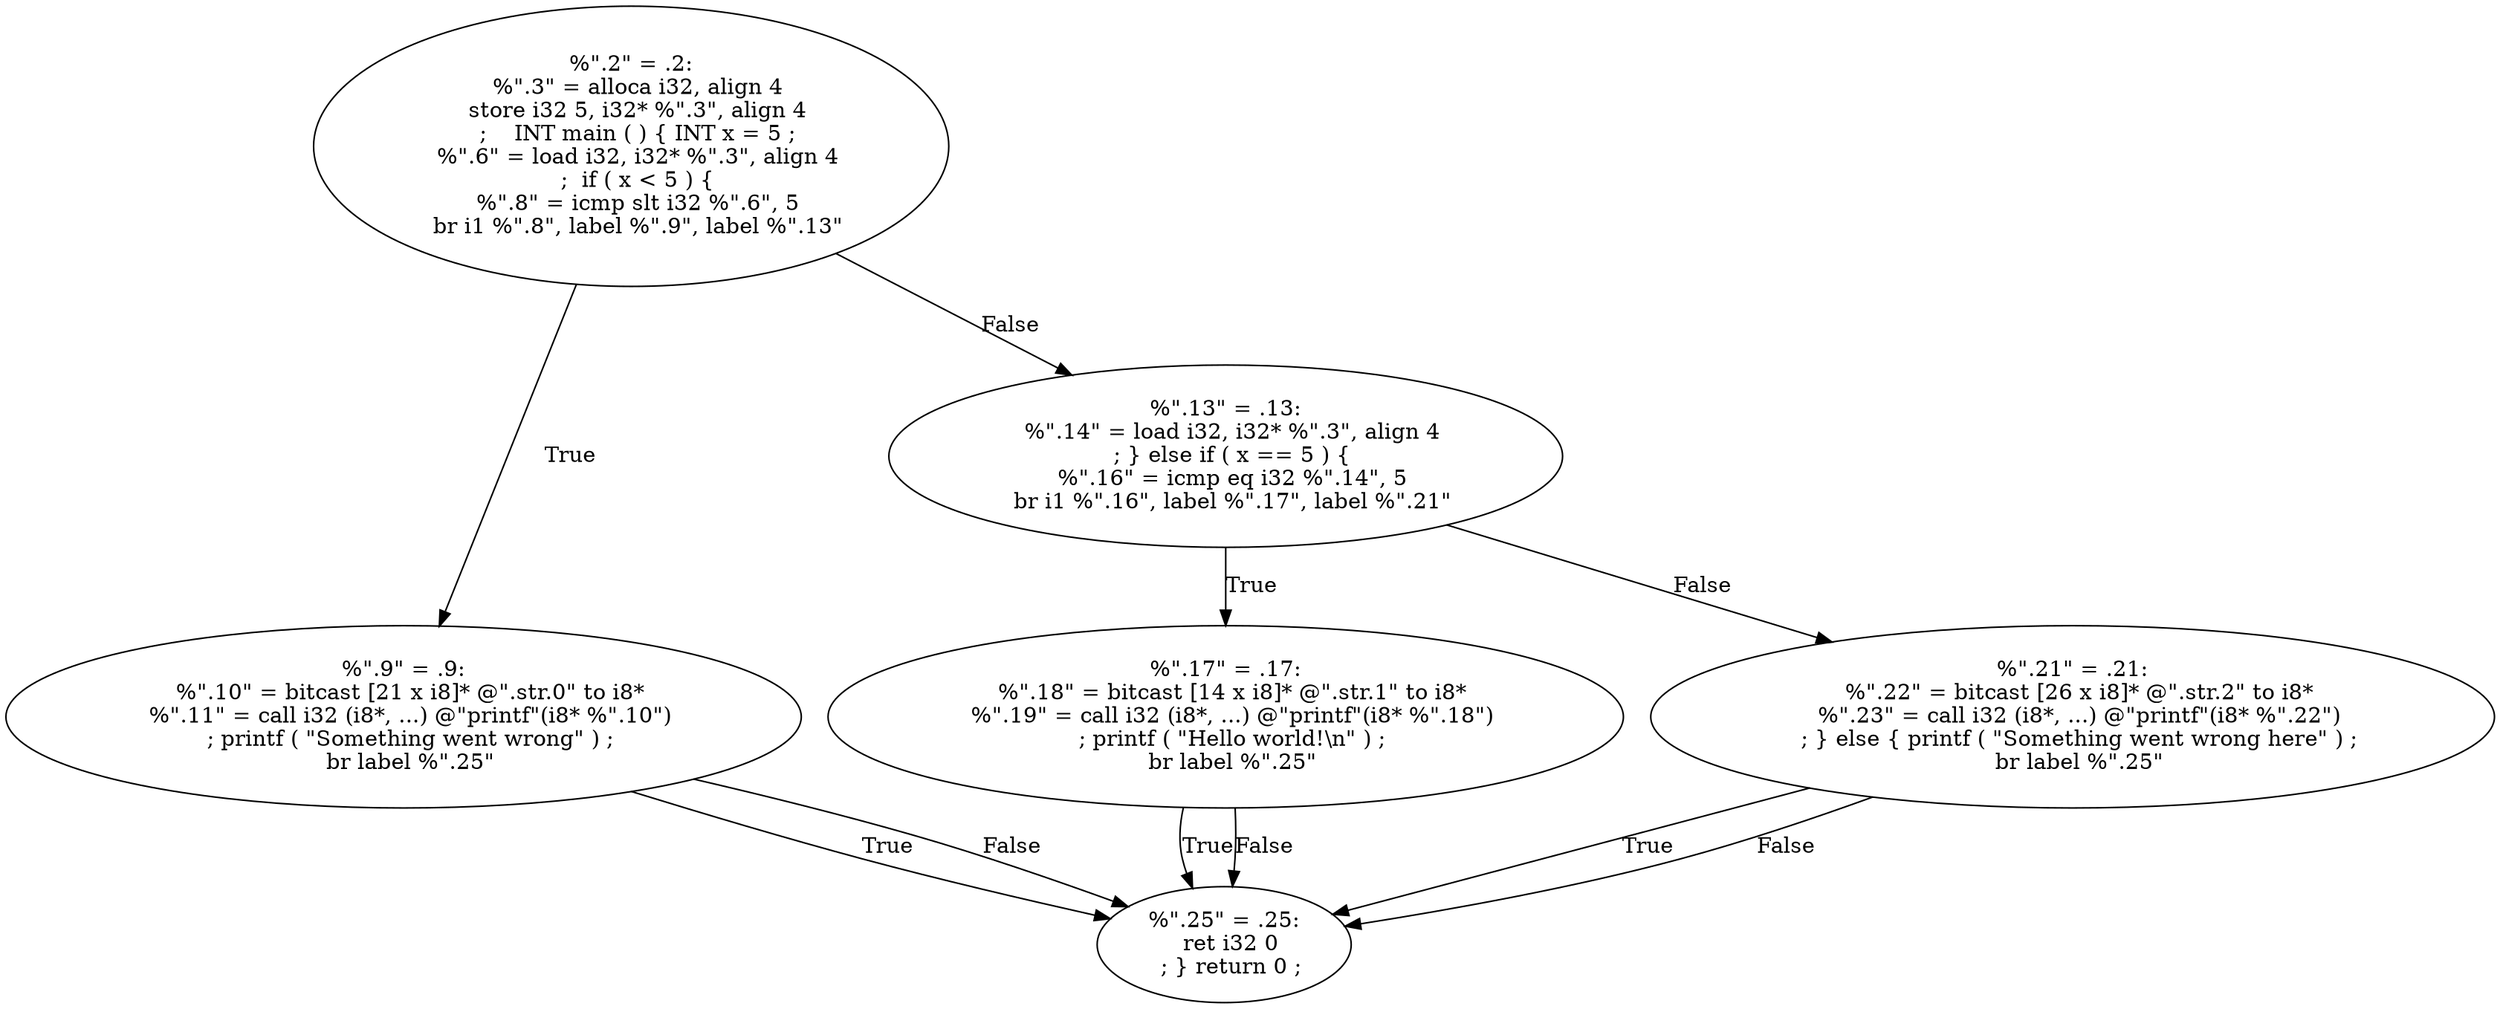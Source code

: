 digraph AST {
  "135951641463728" [label="%\".2\" = .2:
  %\".3\" = alloca i32, align 4
  store i32 5, i32* %\".3\", align 4
  ;    INT main ( ) { INT x = 5 ;
  %\".6\" = load i32, i32* %\".3\", align 4
  ;  if ( x < 5 ) {
  %\".8\" = icmp slt i32 %\".6\", 5
  br i1 %\".8\", label %\".9\", label %\".13\""];
  "135951641463728" -> "135951641476112" [label="True"];
  "135951641463728" -> "135951641463920" [label="False"];
  "135951641476112" [label="%\".9\" = .9:
  %\".10\" = bitcast [21 x i8]* @\".str.0\" to i8*
  %\".11\" = call i32 (i8*, ...) @\"printf\"(i8* %\".10\")
  ; printf ( \"Something went wrong\" ) ;
  br label %\".25\""];
  "135951641476112" -> "135951641472176" [label="True"];
  "135951641476112" -> "135951641472176" [label="False"];
  "135951641472176" [label="%\".25\" = .25:
  ret i32 0
  ; } return 0 ;"];
  "135951641463920" [label="%\".13\" = .13:
  %\".14\" = load i32, i32* %\".3\", align 4
  ; } else if ( x == 5 ) {
  %\".16\" = icmp eq i32 %\".14\", 5
  br i1 %\".16\", label %\".17\", label %\".21\""];
  "135951641463920" -> "135951641469296" [label="True"];
  "135951641463920" -> "135951641462576" [label="False"];
  "135951641469296" [label="%\".17\" = .17:
  %\".18\" = bitcast [14 x i8]* @\".str.1\" to i8*
  %\".19\" = call i32 (i8*, ...) @\"printf\"(i8* %\".18\")
  ; printf ( \"Hello world!\\n\" ) ;
  br label %\".25\""];
  "135951641469296" -> "135951641472176" [label="True"];
  "135951641469296" -> "135951641472176" [label="False"];
  "135951641462576" [label="%\".21\" = .21:
  %\".22\" = bitcast [26 x i8]* @\".str.2\" to i8*
  %\".23\" = call i32 (i8*, ...) @\"printf\"(i8* %\".22\")
  ; } else { printf ( \"Something went wrong here\" ) ;
  br label %\".25\""];
  "135951641462576" -> "135951641472176" [label="True"];
  "135951641462576" -> "135951641472176" [label="False"];
}
